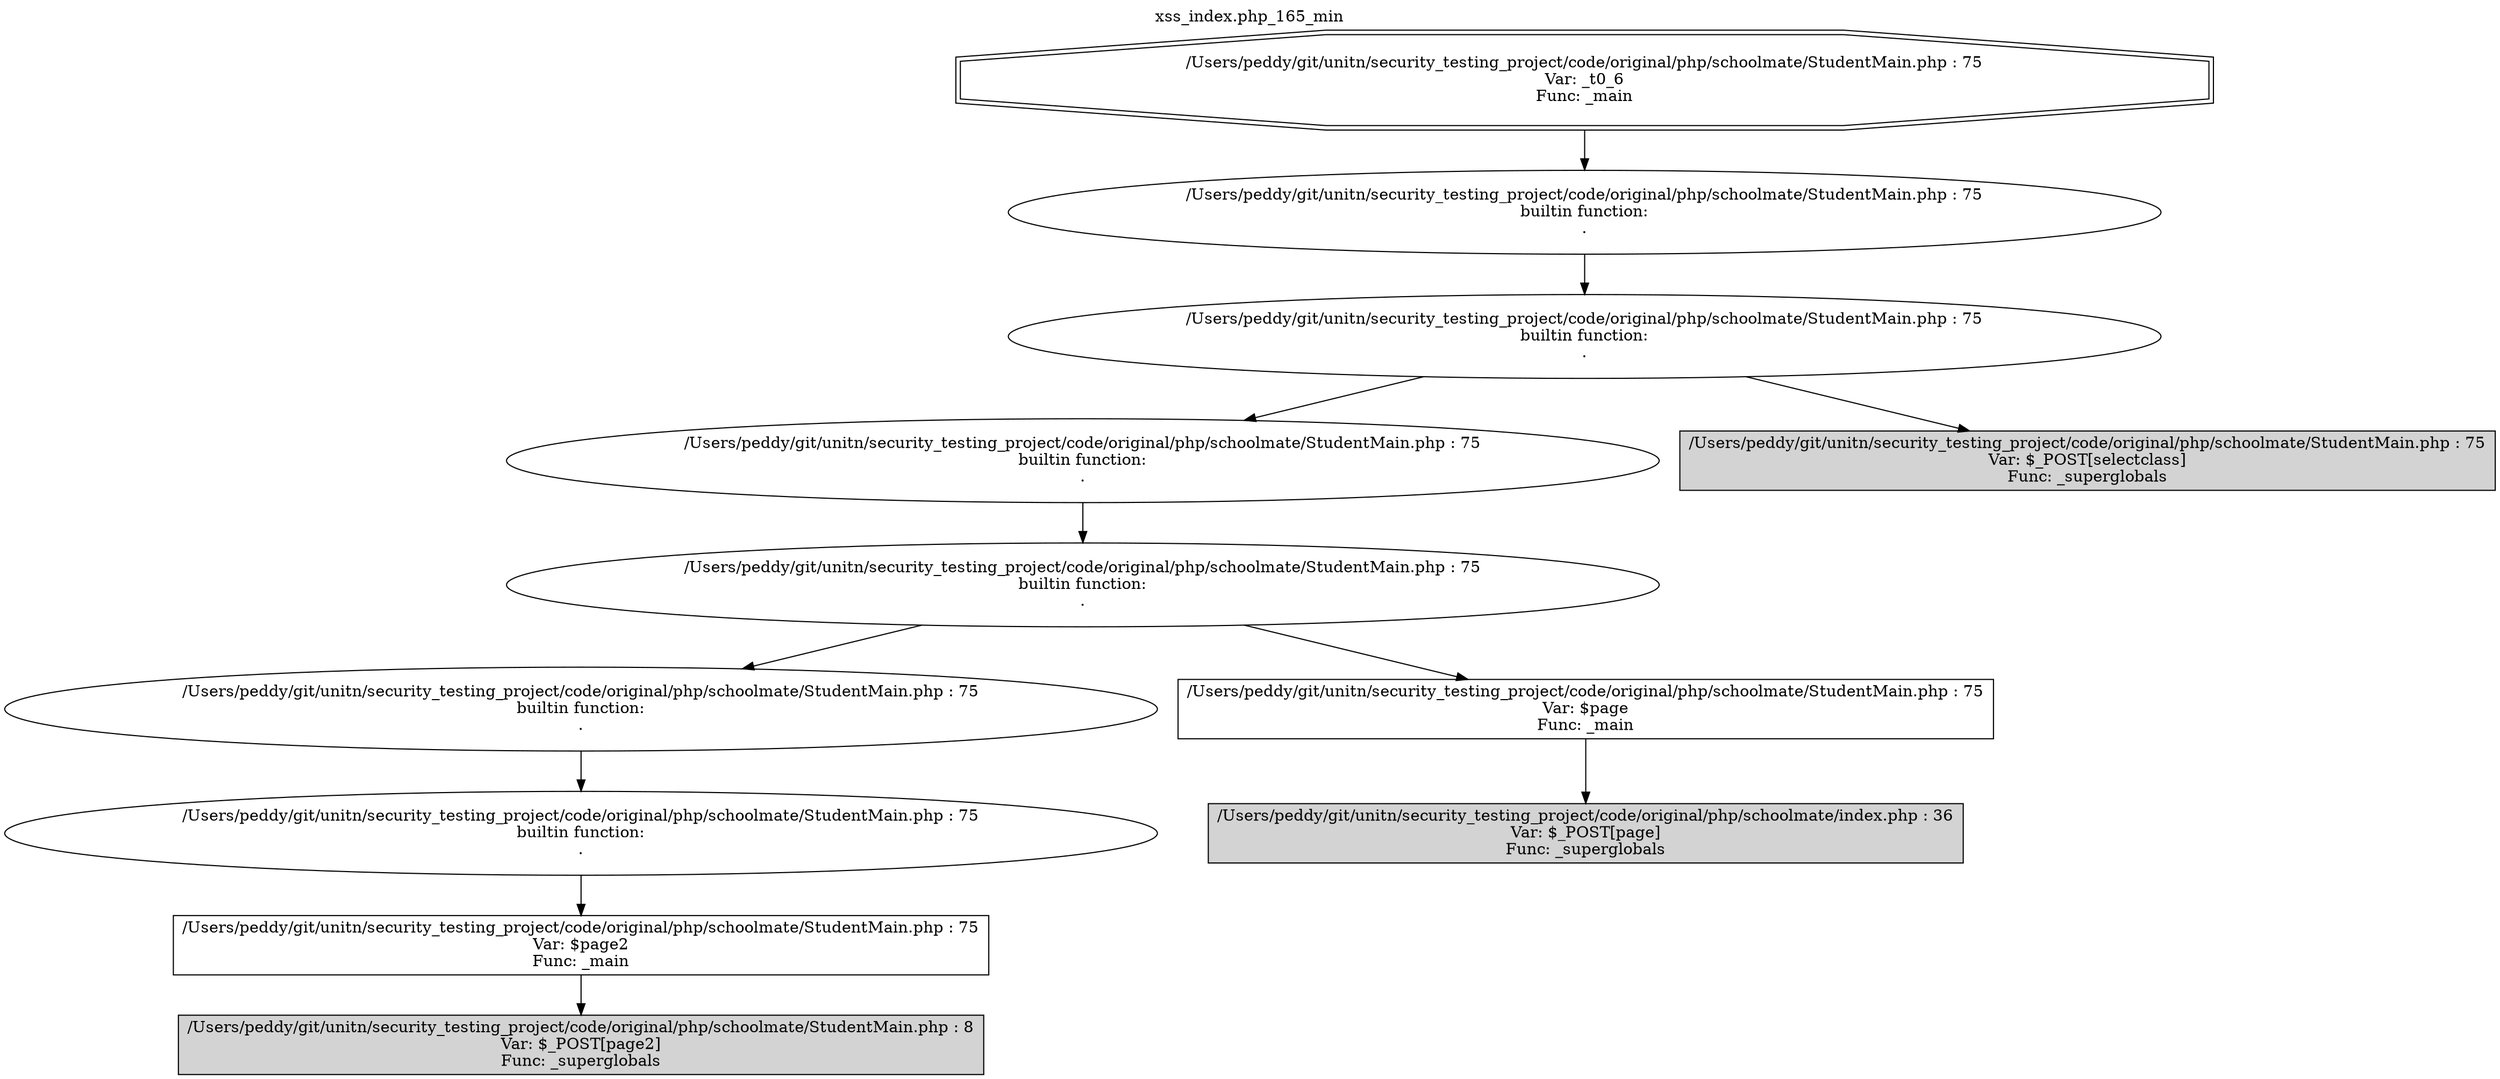 digraph cfg {
  label="xss_index.php_165_min";
  labelloc=t;
  n1 [shape=doubleoctagon, label="/Users/peddy/git/unitn/security_testing_project/code/original/php/schoolmate/StudentMain.php : 75\nVar: _t0_6\nFunc: _main\n"];
  n2 [shape=ellipse, label="/Users/peddy/git/unitn/security_testing_project/code/original/php/schoolmate/StudentMain.php : 75\nbuiltin function:\n.\n"];
  n3 [shape=ellipse, label="/Users/peddy/git/unitn/security_testing_project/code/original/php/schoolmate/StudentMain.php : 75\nbuiltin function:\n.\n"];
  n4 [shape=ellipse, label="/Users/peddy/git/unitn/security_testing_project/code/original/php/schoolmate/StudentMain.php : 75\nbuiltin function:\n.\n"];
  n5 [shape=ellipse, label="/Users/peddy/git/unitn/security_testing_project/code/original/php/schoolmate/StudentMain.php : 75\nbuiltin function:\n.\n"];
  n6 [shape=ellipse, label="/Users/peddy/git/unitn/security_testing_project/code/original/php/schoolmate/StudentMain.php : 75\nbuiltin function:\n.\n"];
  n7 [shape=ellipse, label="/Users/peddy/git/unitn/security_testing_project/code/original/php/schoolmate/StudentMain.php : 75\nbuiltin function:\n.\n"];
  n8 [shape=box, label="/Users/peddy/git/unitn/security_testing_project/code/original/php/schoolmate/StudentMain.php : 75\nVar: $page2\nFunc: _main\n"];
  n9 [shape=box, label="/Users/peddy/git/unitn/security_testing_project/code/original/php/schoolmate/StudentMain.php : 8\nVar: $_POST[page2]\nFunc: _superglobals\n",style=filled];
  n10 [shape=box, label="/Users/peddy/git/unitn/security_testing_project/code/original/php/schoolmate/StudentMain.php : 75\nVar: $page\nFunc: _main\n"];
  n11 [shape=box, label="/Users/peddy/git/unitn/security_testing_project/code/original/php/schoolmate/index.php : 36\nVar: $_POST[page]\nFunc: _superglobals\n",style=filled];
  n12 [shape=box, label="/Users/peddy/git/unitn/security_testing_project/code/original/php/schoolmate/StudentMain.php : 75\nVar: $_POST[selectclass]\nFunc: _superglobals\n",style=filled];
  n1 -> n2;
  n2 -> n3;
  n3 -> n4;
  n3 -> n12;
  n4 -> n5;
  n5 -> n6;
  n5 -> n10;
  n6 -> n7;
  n7 -> n8;
  n8 -> n9;
  n10 -> n11;
}
